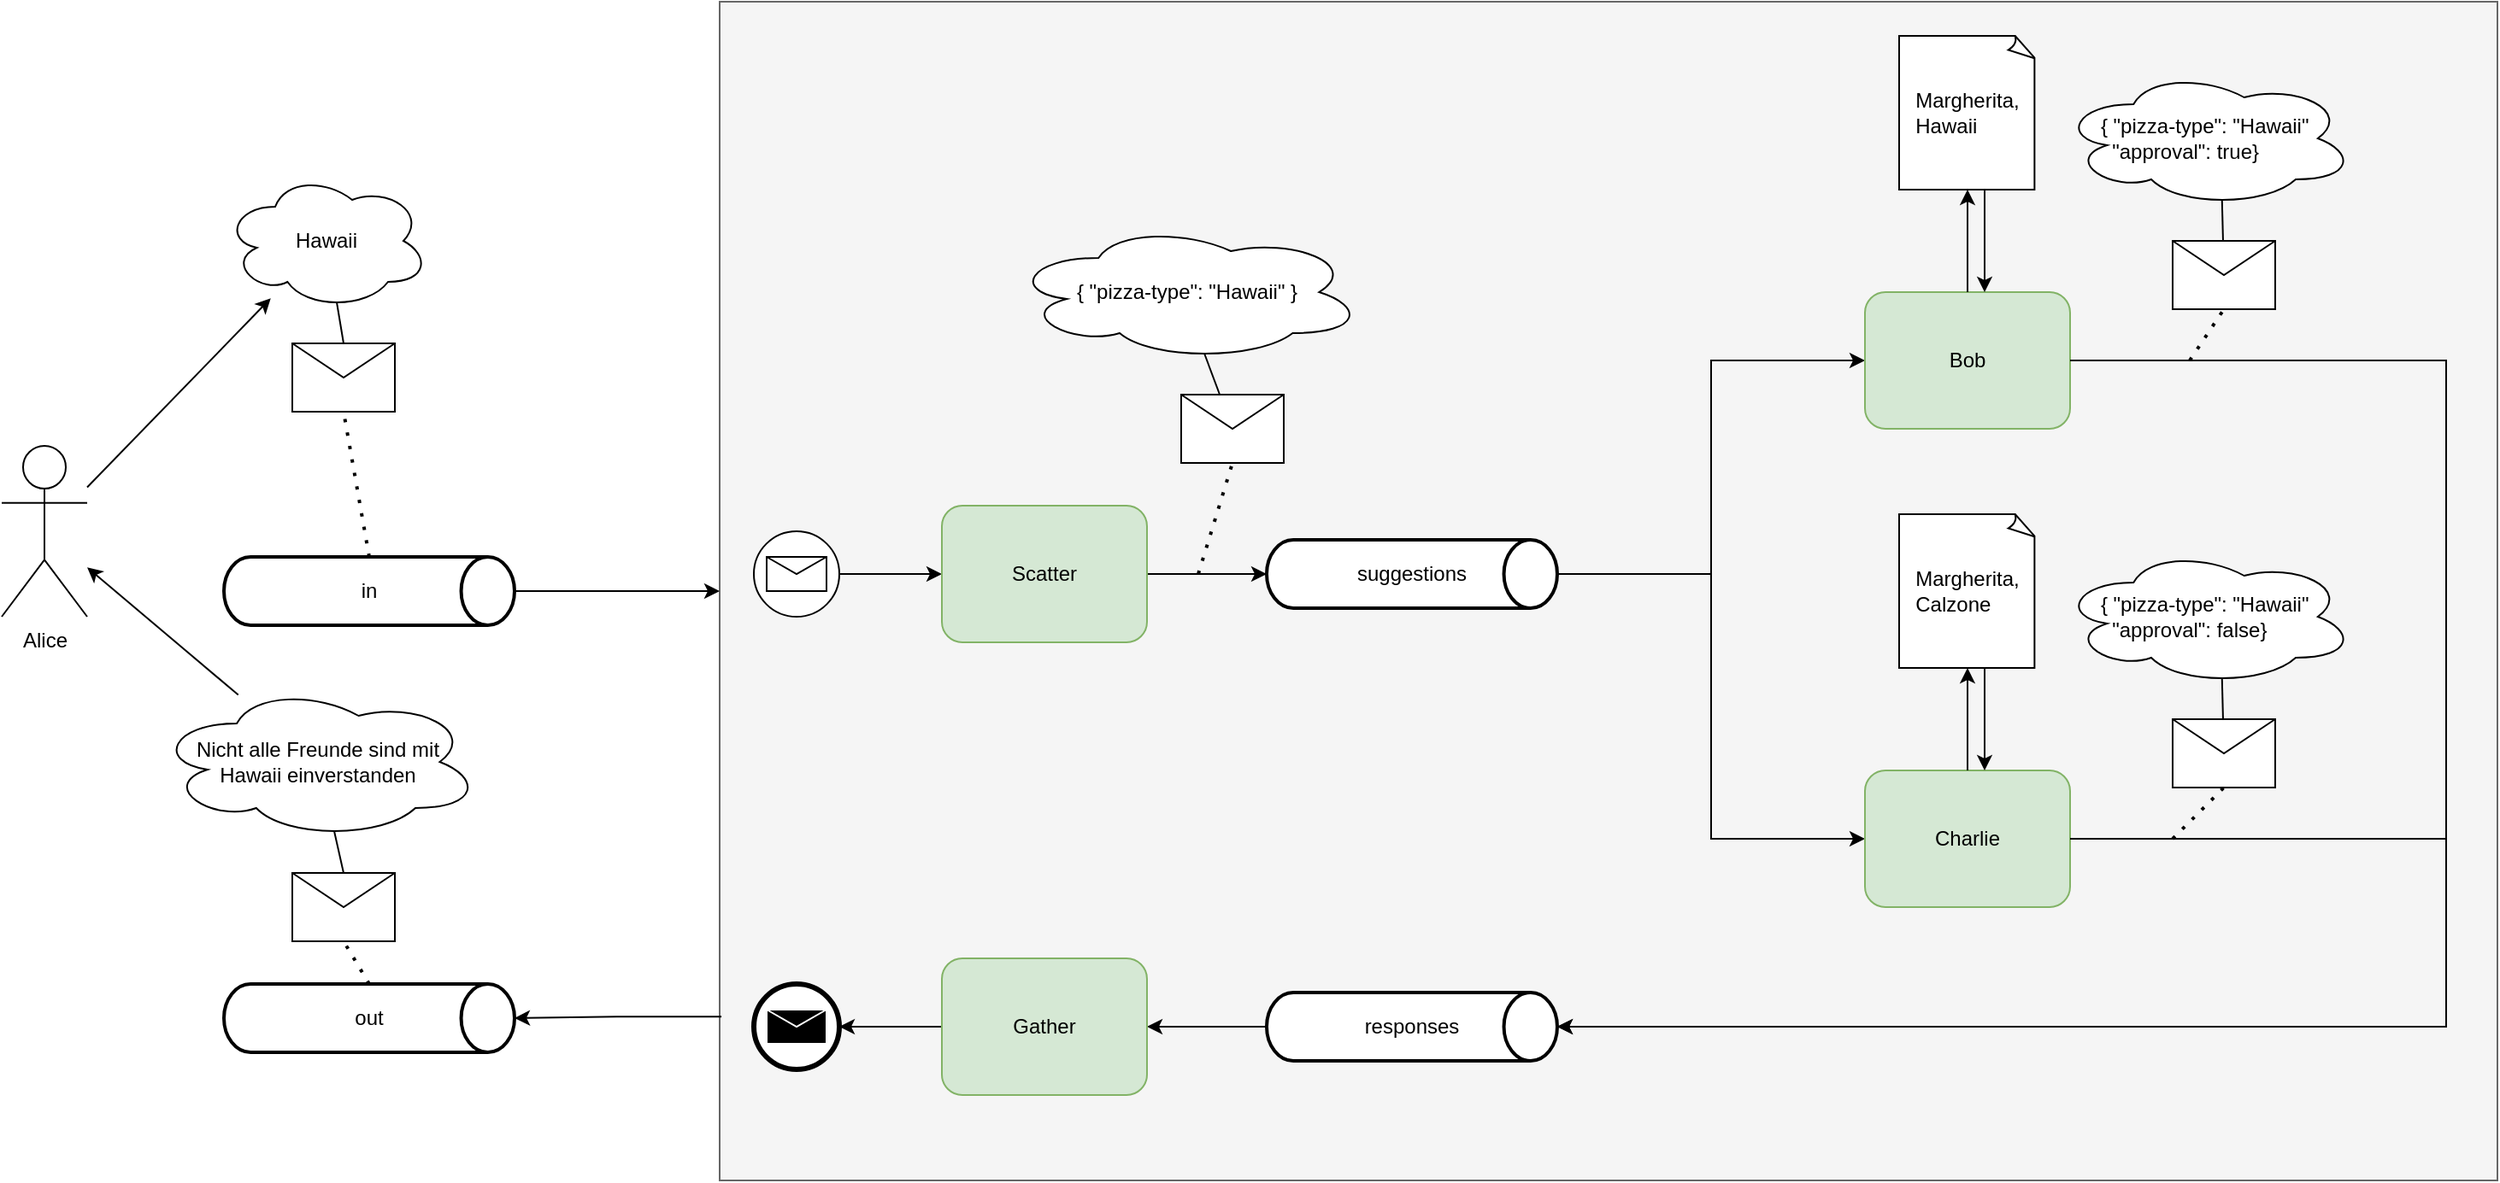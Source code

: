 <mxfile version="15.3.1" type="device"><diagram id="unnq8kTnJwXn0dnyikUl" name="Page-1"><mxGraphModel dx="1773" dy="1758" grid="1" gridSize="10" guides="1" tooltips="1" connect="1" arrows="1" fold="1" page="1" pageScale="1" pageWidth="827" pageHeight="1169" math="0" shadow="0"><root><mxCell id="0"/><mxCell id="1" parent="0"/><mxCell id="LwpOPU8EaV7e2GZ1xCRa-2" value="" style="rounded=0;whiteSpace=wrap;html=1;fillColor=#f5f5f5;strokeColor=#666666;fontColor=#333333;" parent="1" vertex="1"><mxGeometry x="120" y="-190" width="1040" height="690" as="geometry"/></mxCell><mxCell id="LwpOPU8EaV7e2GZ1xCRa-95" style="edgeStyle=orthogonalEdgeStyle;rounded=0;orthogonalLoop=1;jettySize=auto;html=1;" parent="1" source="LwpOPU8EaV7e2GZ1xCRa-3" target="LwpOPU8EaV7e2GZ1xCRa-2" edge="1"><mxGeometry relative="1" as="geometry"/></mxCell><mxCell id="LwpOPU8EaV7e2GZ1xCRa-3" value="in" style="strokeWidth=2;html=1;shape=mxgraph.flowchart.direct_data;whiteSpace=wrap;" parent="1" vertex="1"><mxGeometry x="-170" y="135" width="170" height="40" as="geometry"/></mxCell><mxCell id="LwpOPU8EaV7e2GZ1xCRa-59" style="edgeStyle=orthogonalEdgeStyle;rounded=0;orthogonalLoop=1;jettySize=auto;html=1;entryX=0;entryY=0.5;entryDx=0;entryDy=0;" parent="1" source="LwpOPU8EaV7e2GZ1xCRa-16" target="LwpOPU8EaV7e2GZ1xCRa-58" edge="1"><mxGeometry relative="1" as="geometry"/></mxCell><mxCell id="LwpOPU8EaV7e2GZ1xCRa-78" style="edgeStyle=orthogonalEdgeStyle;rounded=0;orthogonalLoop=1;jettySize=auto;html=1;entryX=0;entryY=0.5;entryDx=0;entryDy=0;" parent="1" source="LwpOPU8EaV7e2GZ1xCRa-16" target="LwpOPU8EaV7e2GZ1xCRa-73" edge="1"><mxGeometry relative="1" as="geometry"/></mxCell><mxCell id="LwpOPU8EaV7e2GZ1xCRa-16" value="suggestions" style="strokeWidth=2;html=1;shape=mxgraph.flowchart.direct_data;whiteSpace=wrap;" parent="1" vertex="1"><mxGeometry x="440" y="125" width="170" height="40" as="geometry"/></mxCell><mxCell id="LwpOPU8EaV7e2GZ1xCRa-44" style="edgeStyle=orthogonalEdgeStyle;rounded=0;orthogonalLoop=1;jettySize=auto;html=1;" parent="1" source="LwpOPU8EaV7e2GZ1xCRa-29" target="LwpOPU8EaV7e2GZ1xCRa-31" edge="1"><mxGeometry relative="1" as="geometry"/></mxCell><mxCell id="LwpOPU8EaV7e2GZ1xCRa-29" value="" style="shape=mxgraph.bpmn.shape;html=1;verticalLabelPosition=bottom;labelBackgroundColor=#ffffff;verticalAlign=top;align=center;perimeter=ellipsePerimeter;outlineConnect=0;outline=standard;symbol=message;" parent="1" vertex="1"><mxGeometry x="140" y="120" width="50" height="50" as="geometry"/></mxCell><mxCell id="LwpOPU8EaV7e2GZ1xCRa-30" value="" style="shape=mxgraph.bpmn.shape;html=1;verticalLabelPosition=bottom;labelBackgroundColor=#ffffff;verticalAlign=top;align=center;perimeter=ellipsePerimeter;outlineConnect=0;outline=end;symbol=message;" parent="1" vertex="1"><mxGeometry x="140" y="385" width="50" height="50" as="geometry"/></mxCell><mxCell id="LwpOPU8EaV7e2GZ1xCRa-45" style="edgeStyle=orthogonalEdgeStyle;rounded=0;orthogonalLoop=1;jettySize=auto;html=1;" parent="1" source="LwpOPU8EaV7e2GZ1xCRa-31" target="LwpOPU8EaV7e2GZ1xCRa-16" edge="1"><mxGeometry relative="1" as="geometry"/></mxCell><mxCell id="LwpOPU8EaV7e2GZ1xCRa-31" value="Scatter" style="shape=ext;rounded=1;html=1;whiteSpace=wrap;fillColor=#d5e8d4;strokeColor=#82b366;" parent="1" vertex="1"><mxGeometry x="250" y="105" width="120" height="80" as="geometry"/></mxCell><mxCell id="LwpOPU8EaV7e2GZ1xCRa-39" value="" style="group" parent="1" vertex="1" connectable="0"><mxGeometry x="-160" y="-90" width="120" height="140" as="geometry"/></mxCell><mxCell id="LwpOPU8EaV7e2GZ1xCRa-32" value="Hawaii" style="ellipse;shape=cloud;whiteSpace=wrap;html=1;" parent="LwpOPU8EaV7e2GZ1xCRa-39" vertex="1"><mxGeometry x="-10" width="120" height="80" as="geometry"/></mxCell><mxCell id="LwpOPU8EaV7e2GZ1xCRa-33" value="" style="shape=message;html=1;whiteSpace=wrap;html=1;outlineConnect=0;" parent="LwpOPU8EaV7e2GZ1xCRa-39" vertex="1"><mxGeometry x="30" y="100" width="60" height="40" as="geometry"/></mxCell><mxCell id="LwpOPU8EaV7e2GZ1xCRa-55" value="" style="endArrow=none;html=1;entryX=0.55;entryY=0.95;entryDx=0;entryDy=0;entryPerimeter=0;exitX=0.5;exitY=0;exitDx=0;exitDy=0;" parent="LwpOPU8EaV7e2GZ1xCRa-39" source="LwpOPU8EaV7e2GZ1xCRa-33" target="LwpOPU8EaV7e2GZ1xCRa-32" edge="1"><mxGeometry width="50" height="50" relative="1" as="geometry"><mxPoint x="100" y="280" as="sourcePoint"/><mxPoint x="150" y="230" as="targetPoint"/></mxGeometry></mxCell><mxCell id="LwpOPU8EaV7e2GZ1xCRa-40" value="" style="group" parent="1" vertex="1" connectable="0"><mxGeometry x="-160" y="220" width="120" height="140" as="geometry"/></mxCell><mxCell id="LwpOPU8EaV7e2GZ1xCRa-41" value="Nicht alle Freunde sind mit &lt;br&gt;Hawaii einverstanden" style="ellipse;shape=cloud;whiteSpace=wrap;html=1;" parent="LwpOPU8EaV7e2GZ1xCRa-40" vertex="1"><mxGeometry x="-50" y="-10" width="190" height="90" as="geometry"/></mxCell><mxCell id="LwpOPU8EaV7e2GZ1xCRa-42" value="" style="shape=message;html=1;whiteSpace=wrap;html=1;outlineConnect=0;" parent="LwpOPU8EaV7e2GZ1xCRa-40" vertex="1"><mxGeometry x="30" y="100" width="60" height="40" as="geometry"/></mxCell><mxCell id="LwpOPU8EaV7e2GZ1xCRa-56" value="" style="endArrow=none;html=1;entryX=0.55;entryY=0.95;entryDx=0;entryDy=0;entryPerimeter=0;exitX=0.5;exitY=0;exitDx=0;exitDy=0;" parent="LwpOPU8EaV7e2GZ1xCRa-40" source="LwpOPU8EaV7e2GZ1xCRa-42" target="LwpOPU8EaV7e2GZ1xCRa-41" edge="1"><mxGeometry width="50" height="50" relative="1" as="geometry"><mxPoint x="130" y="60" as="sourcePoint"/><mxPoint x="180" y="10" as="targetPoint"/></mxGeometry></mxCell><mxCell id="LwpOPU8EaV7e2GZ1xCRa-46" value="" style="group" parent="1" vertex="1" connectable="0"><mxGeometry x="360" y="-60" width="190" height="140" as="geometry"/></mxCell><mxCell id="LwpOPU8EaV7e2GZ1xCRa-47" value="&lt;div style=&quot;text-align: justify&quot;&gt;&lt;span&gt;{&lt;/span&gt;&lt;span&gt;&amp;nbsp;&quot;pizza-type&quot;: &quot;Hawaii&quot;&amp;nbsp;&lt;/span&gt;&lt;span&gt;}&lt;/span&gt;&lt;/div&gt;" style="ellipse;shape=cloud;whiteSpace=wrap;html=1;align=center;" parent="LwpOPU8EaV7e2GZ1xCRa-46" vertex="1"><mxGeometry x="-70" width="206.5" height="80" as="geometry"/></mxCell><mxCell id="LwpOPU8EaV7e2GZ1xCRa-48" value="" style="shape=message;html=1;whiteSpace=wrap;html=1;outlineConnect=0;" parent="LwpOPU8EaV7e2GZ1xCRa-46" vertex="1"><mxGeometry x="30" y="100" width="60" height="40" as="geometry"/></mxCell><mxCell id="LwpOPU8EaV7e2GZ1xCRa-54" value="" style="endArrow=none;html=1;entryX=0.55;entryY=0.95;entryDx=0;entryDy=0;entryPerimeter=0;" parent="LwpOPU8EaV7e2GZ1xCRa-46" source="LwpOPU8EaV7e2GZ1xCRa-48" target="LwpOPU8EaV7e2GZ1xCRa-47" edge="1"><mxGeometry width="50" height="50" relative="1" as="geometry"><mxPoint x="-40" y="250" as="sourcePoint"/><mxPoint x="10" y="200" as="targetPoint"/></mxGeometry></mxCell><mxCell id="LwpOPU8EaV7e2GZ1xCRa-51" value="" style="endArrow=none;dashed=1;html=1;dashPattern=1 3;strokeWidth=2;entryX=0.5;entryY=1;entryDx=0;entryDy=0;" parent="1" target="LwpOPU8EaV7e2GZ1xCRa-48" edge="1"><mxGeometry width="50" height="50" relative="1" as="geometry"><mxPoint x="400" y="145" as="sourcePoint"/><mxPoint x="460" y="160" as="targetPoint"/></mxGeometry></mxCell><mxCell id="LwpOPU8EaV7e2GZ1xCRa-57" value="" style="endArrow=none;dashed=1;html=1;dashPattern=1 3;strokeWidth=2;entryX=0.5;entryY=1;entryDx=0;entryDy=0;exitX=0.5;exitY=0;exitDx=0;exitDy=0;exitPerimeter=0;" parent="1" source="LwpOPU8EaV7e2GZ1xCRa-3" target="LwpOPU8EaV7e2GZ1xCRa-33" edge="1"><mxGeometry width="50" height="50" relative="1" as="geometry"><mxPoint x="70" y="150" as="sourcePoint"/><mxPoint x="-10" y="160" as="targetPoint"/></mxGeometry></mxCell><mxCell id="LwpOPU8EaV7e2GZ1xCRa-71" value="" style="group" parent="1" vertex="1" connectable="0"><mxGeometry x="790" y="-170" width="120" height="230" as="geometry"/></mxCell><mxCell id="LwpOPU8EaV7e2GZ1xCRa-58" value="Bob" style="shape=ext;rounded=1;html=1;whiteSpace=wrap;fillColor=#d5e8d4;strokeColor=#82b366;" parent="LwpOPU8EaV7e2GZ1xCRa-71" vertex="1"><mxGeometry y="150" width="120" height="80" as="geometry"/></mxCell><mxCell id="LwpOPU8EaV7e2GZ1xCRa-60" value="&lt;div style=&quot;text-align: justify&quot;&gt;Margherita,&lt;/div&gt;&lt;div style=&quot;text-align: justify&quot;&gt;Hawaii&lt;/div&gt;" style="whiteSpace=wrap;html=1;shape=mxgraph.basic.document" parent="LwpOPU8EaV7e2GZ1xCRa-71" vertex="1"><mxGeometry x="20" width="80" height="90" as="geometry"/></mxCell><mxCell id="LwpOPU8EaV7e2GZ1xCRa-66" value="" style="group" parent="LwpOPU8EaV7e2GZ1xCRa-71" vertex="1" connectable="0"><mxGeometry x="60" y="90" width="10" height="60" as="geometry"/></mxCell><mxCell id="LwpOPU8EaV7e2GZ1xCRa-67" value="" style="endArrow=classic;html=1;" parent="LwpOPU8EaV7e2GZ1xCRa-66" edge="1"><mxGeometry width="50" height="50" relative="1" as="geometry"><mxPoint y="60" as="sourcePoint"/><mxPoint as="targetPoint"/></mxGeometry></mxCell><mxCell id="LwpOPU8EaV7e2GZ1xCRa-68" value="" style="endArrow=classic;html=1;" parent="LwpOPU8EaV7e2GZ1xCRa-66" edge="1"><mxGeometry width="50" height="50" relative="1" as="geometry"><mxPoint x="10" as="sourcePoint"/><mxPoint x="10" y="60" as="targetPoint"/></mxGeometry></mxCell><mxCell id="LwpOPU8EaV7e2GZ1xCRa-72" value="" style="group" parent="1" vertex="1" connectable="0"><mxGeometry x="790" y="110" width="120" height="230" as="geometry"/></mxCell><mxCell id="LwpOPU8EaV7e2GZ1xCRa-73" value="Charlie" style="shape=ext;rounded=1;html=1;whiteSpace=wrap;fillColor=#d5e8d4;strokeColor=#82b366;" parent="LwpOPU8EaV7e2GZ1xCRa-72" vertex="1"><mxGeometry y="150" width="120" height="80" as="geometry"/></mxCell><mxCell id="LwpOPU8EaV7e2GZ1xCRa-74" value="&lt;div style=&quot;text-align: justify&quot;&gt;Margherita,&lt;/div&gt;&lt;div style=&quot;text-align: justify&quot;&gt;Calzone&lt;/div&gt;" style="whiteSpace=wrap;html=1;shape=mxgraph.basic.document" parent="LwpOPU8EaV7e2GZ1xCRa-72" vertex="1"><mxGeometry x="20" width="80" height="90" as="geometry"/></mxCell><mxCell id="LwpOPU8EaV7e2GZ1xCRa-75" value="" style="group" parent="LwpOPU8EaV7e2GZ1xCRa-72" vertex="1" connectable="0"><mxGeometry x="60" y="90" width="10" height="60" as="geometry"/></mxCell><mxCell id="LwpOPU8EaV7e2GZ1xCRa-76" value="" style="endArrow=classic;html=1;" parent="LwpOPU8EaV7e2GZ1xCRa-75" edge="1"><mxGeometry width="50" height="50" relative="1" as="geometry"><mxPoint y="60" as="sourcePoint"/><mxPoint as="targetPoint"/></mxGeometry></mxCell><mxCell id="LwpOPU8EaV7e2GZ1xCRa-77" value="" style="endArrow=classic;html=1;" parent="LwpOPU8EaV7e2GZ1xCRa-75" edge="1"><mxGeometry width="50" height="50" relative="1" as="geometry"><mxPoint x="10" as="sourcePoint"/><mxPoint x="10" y="60" as="targetPoint"/></mxGeometry></mxCell><mxCell id="LwpOPU8EaV7e2GZ1xCRa-93" style="edgeStyle=orthogonalEdgeStyle;rounded=0;orthogonalLoop=1;jettySize=auto;html=1;entryX=1;entryY=0.5;entryDx=0;entryDy=0;" parent="1" source="LwpOPU8EaV7e2GZ1xCRa-79" target="LwpOPU8EaV7e2GZ1xCRa-92" edge="1"><mxGeometry relative="1" as="geometry"/></mxCell><mxCell id="LwpOPU8EaV7e2GZ1xCRa-79" value="responses" style="strokeWidth=2;html=1;shape=mxgraph.flowchart.direct_data;whiteSpace=wrap;" parent="1" vertex="1"><mxGeometry x="440" y="390" width="170" height="40" as="geometry"/></mxCell><mxCell id="LwpOPU8EaV7e2GZ1xCRa-80" style="edgeStyle=orthogonalEdgeStyle;rounded=0;orthogonalLoop=1;jettySize=auto;html=1;entryX=1;entryY=0.5;entryDx=0;entryDy=0;entryPerimeter=0;" parent="1" source="LwpOPU8EaV7e2GZ1xCRa-58" target="LwpOPU8EaV7e2GZ1xCRa-79" edge="1"><mxGeometry relative="1" as="geometry"><Array as="points"><mxPoint x="1130" y="20"/><mxPoint x="1130" y="410"/></Array></mxGeometry></mxCell><mxCell id="LwpOPU8EaV7e2GZ1xCRa-81" style="edgeStyle=orthogonalEdgeStyle;rounded=0;orthogonalLoop=1;jettySize=auto;html=1;entryX=1;entryY=0.5;entryDx=0;entryDy=0;entryPerimeter=0;" parent="1" source="LwpOPU8EaV7e2GZ1xCRa-73" target="LwpOPU8EaV7e2GZ1xCRa-79" edge="1"><mxGeometry relative="1" as="geometry"><Array as="points"><mxPoint x="1130" y="300"/><mxPoint x="1130" y="410"/></Array></mxGeometry></mxCell><mxCell id="LwpOPU8EaV7e2GZ1xCRa-82" value="" style="group" parent="1" vertex="1" connectable="0"><mxGeometry x="940" y="-150" width="190" height="140" as="geometry"/></mxCell><mxCell id="LwpOPU8EaV7e2GZ1xCRa-83" value="&lt;div style=&quot;text-align: justify&quot;&gt;&lt;div&gt;{ &quot;pizza-type&quot;: &quot;Hawaii&quot;&amp;nbsp;&lt;/div&gt;&lt;div&gt;&amp;nbsp; &quot;approval&quot;: true}&lt;/div&gt;&lt;/div&gt;" style="ellipse;shape=cloud;whiteSpace=wrap;html=1;align=center;" parent="LwpOPU8EaV7e2GZ1xCRa-82" vertex="1"><mxGeometry x="-36" width="172.5" height="80" as="geometry"/></mxCell><mxCell id="LwpOPU8EaV7e2GZ1xCRa-84" value="" style="shape=message;html=1;whiteSpace=wrap;html=1;outlineConnect=0;" parent="LwpOPU8EaV7e2GZ1xCRa-82" vertex="1"><mxGeometry x="30" y="100" width="60" height="40" as="geometry"/></mxCell><mxCell id="LwpOPU8EaV7e2GZ1xCRa-85" value="" style="endArrow=none;html=1;entryX=0.55;entryY=0.95;entryDx=0;entryDy=0;entryPerimeter=0;" parent="LwpOPU8EaV7e2GZ1xCRa-82" source="LwpOPU8EaV7e2GZ1xCRa-84" target="LwpOPU8EaV7e2GZ1xCRa-83" edge="1"><mxGeometry width="50" height="50" relative="1" as="geometry"><mxPoint x="-40" y="250" as="sourcePoint"/><mxPoint x="10" y="200" as="targetPoint"/></mxGeometry></mxCell><mxCell id="LwpOPU8EaV7e2GZ1xCRa-86" value="" style="endArrow=none;dashed=1;html=1;dashPattern=1 3;strokeWidth=2;entryX=0.5;entryY=1;entryDx=0;entryDy=0;" parent="1" target="LwpOPU8EaV7e2GZ1xCRa-84" edge="1"><mxGeometry width="50" height="50" relative="1" as="geometry"><mxPoint x="980" y="20" as="sourcePoint"/><mxPoint x="430" y="90" as="targetPoint"/></mxGeometry></mxCell><mxCell id="LwpOPU8EaV7e2GZ1xCRa-87" value="" style="group" parent="1" vertex="1" connectable="0"><mxGeometry x="940" y="130" width="190" height="140" as="geometry"/></mxCell><mxCell id="LwpOPU8EaV7e2GZ1xCRa-88" value="&lt;div style=&quot;text-align: justify&quot;&gt;&lt;div&gt;{ &quot;pizza-type&quot;: &quot;Hawaii&quot;&amp;nbsp;&lt;/div&gt;&lt;div&gt;&amp;nbsp; &quot;approval&quot;: false}&lt;/div&gt;&lt;/div&gt;" style="ellipse;shape=cloud;whiteSpace=wrap;html=1;align=center;" parent="LwpOPU8EaV7e2GZ1xCRa-87" vertex="1"><mxGeometry x="-36" width="172.5" height="80" as="geometry"/></mxCell><mxCell id="LwpOPU8EaV7e2GZ1xCRa-89" value="" style="shape=message;html=1;whiteSpace=wrap;html=1;outlineConnect=0;" parent="LwpOPU8EaV7e2GZ1xCRa-87" vertex="1"><mxGeometry x="30" y="100" width="60" height="40" as="geometry"/></mxCell><mxCell id="LwpOPU8EaV7e2GZ1xCRa-90" value="" style="endArrow=none;html=1;entryX=0.55;entryY=0.95;entryDx=0;entryDy=0;entryPerimeter=0;" parent="LwpOPU8EaV7e2GZ1xCRa-87" source="LwpOPU8EaV7e2GZ1xCRa-89" target="LwpOPU8EaV7e2GZ1xCRa-88" edge="1"><mxGeometry width="50" height="50" relative="1" as="geometry"><mxPoint x="-40" y="250" as="sourcePoint"/><mxPoint x="10" y="200" as="targetPoint"/></mxGeometry></mxCell><mxCell id="LwpOPU8EaV7e2GZ1xCRa-91" value="" style="endArrow=none;dashed=1;html=1;dashPattern=1 3;strokeWidth=2;entryX=0.5;entryY=1;entryDx=0;entryDy=0;" parent="1" target="LwpOPU8EaV7e2GZ1xCRa-89" edge="1"><mxGeometry width="50" height="50" relative="1" as="geometry"><mxPoint x="970" y="300" as="sourcePoint"/><mxPoint x="1010" as="targetPoint"/></mxGeometry></mxCell><mxCell id="LwpOPU8EaV7e2GZ1xCRa-94" style="edgeStyle=orthogonalEdgeStyle;rounded=0;orthogonalLoop=1;jettySize=auto;html=1;entryX=1;entryY=0.5;entryDx=0;entryDy=0;" parent="1" source="LwpOPU8EaV7e2GZ1xCRa-92" target="LwpOPU8EaV7e2GZ1xCRa-30" edge="1"><mxGeometry relative="1" as="geometry"/></mxCell><mxCell id="LwpOPU8EaV7e2GZ1xCRa-92" value="Gather" style="shape=ext;rounded=1;html=1;whiteSpace=wrap;fillColor=#d5e8d4;strokeColor=#82b366;" parent="1" vertex="1"><mxGeometry x="250" y="370" width="120" height="80" as="geometry"/></mxCell><mxCell id="LwpOPU8EaV7e2GZ1xCRa-96" value="out" style="strokeWidth=2;html=1;shape=mxgraph.flowchart.direct_data;whiteSpace=wrap;" parent="1" vertex="1"><mxGeometry x="-170" y="385" width="170" height="40" as="geometry"/></mxCell><mxCell id="LwpOPU8EaV7e2GZ1xCRa-97" style="edgeStyle=orthogonalEdgeStyle;rounded=0;orthogonalLoop=1;jettySize=auto;html=1;exitX=0.001;exitY=0.861;exitDx=0;exitDy=0;exitPerimeter=0;entryX=1;entryY=0.5;entryDx=0;entryDy=0;entryPerimeter=0;" parent="1" source="LwpOPU8EaV7e2GZ1xCRa-2" target="LwpOPU8EaV7e2GZ1xCRa-96" edge="1"><mxGeometry relative="1" as="geometry"><mxPoint x="10" y="165" as="sourcePoint"/><mxPoint x="130" y="165" as="targetPoint"/></mxGeometry></mxCell><mxCell id="LwpOPU8EaV7e2GZ1xCRa-98" value="" style="endArrow=none;dashed=1;html=1;dashPattern=1 3;strokeWidth=2;entryX=0.5;entryY=1;entryDx=0;entryDy=0;exitX=0.5;exitY=0;exitDx=0;exitDy=0;exitPerimeter=0;" parent="1" source="LwpOPU8EaV7e2GZ1xCRa-96" target="LwpOPU8EaV7e2GZ1xCRa-42" edge="1"><mxGeometry width="50" height="50" relative="1" as="geometry"><mxPoint x="-75" y="145" as="sourcePoint"/><mxPoint x="-90" y="60" as="targetPoint"/></mxGeometry></mxCell><mxCell id="cz_ku-mUzsWZMUHuaAja-2" style="rounded=0;orthogonalLoop=1;jettySize=auto;html=1;" edge="1" parent="1" source="cz_ku-mUzsWZMUHuaAja-1" target="LwpOPU8EaV7e2GZ1xCRa-32"><mxGeometry relative="1" as="geometry"/></mxCell><mxCell id="cz_ku-mUzsWZMUHuaAja-1" value="Alice" style="shape=umlActor;verticalLabelPosition=bottom;verticalAlign=top;html=1;outlineConnect=0;" vertex="1" parent="1"><mxGeometry x="-300" y="70" width="50" height="100" as="geometry"/></mxCell><mxCell id="cz_ku-mUzsWZMUHuaAja-3" style="edgeStyle=none;rounded=0;orthogonalLoop=1;jettySize=auto;html=1;" edge="1" parent="1" source="LwpOPU8EaV7e2GZ1xCRa-41" target="cz_ku-mUzsWZMUHuaAja-1"><mxGeometry relative="1" as="geometry"><mxPoint x="-240" y="180" as="targetPoint"/></mxGeometry></mxCell></root></mxGraphModel></diagram></mxfile>